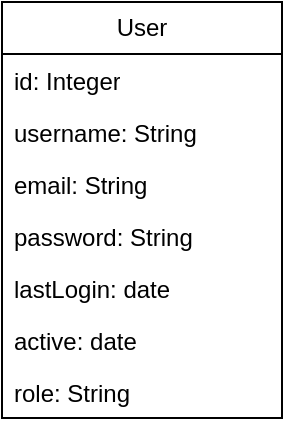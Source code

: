 <mxfile>
    <diagram name="Page-1" id="efa7a0a1-bf9b-a30e-e6df-94a7791c09e9">
        <mxGraphModel dx="195" dy="231" grid="1" gridSize="10" guides="1" tooltips="1" connect="1" arrows="1" fold="1" page="1" pageScale="1" pageWidth="826" pageHeight="1169" background="none" math="0" shadow="0">
            <root>
                <mxCell id="0"/>
                <mxCell id="1" parent="0"/>
                <mxCell id="fyAJHSVwPxAawJapFyqo-114" value="User" style="swimlane;fontStyle=0;childLayout=stackLayout;horizontal=1;startSize=26;fillColor=none;horizontalStack=0;resizeParent=1;resizeParentMax=0;resizeLast=0;collapsible=1;marginBottom=0;whiteSpace=wrap;html=1;" parent="1" vertex="1">
                    <mxGeometry x="80" y="80" width="140" height="208" as="geometry"/>
                </mxCell>
                <mxCell id="fyAJHSVwPxAawJapFyqo-125" value="id: Integer" style="text;strokeColor=none;fillColor=none;align=left;verticalAlign=top;spacingLeft=4;spacingRight=4;overflow=hidden;rotatable=0;points=[[0,0.5],[1,0.5]];portConstraint=eastwest;whiteSpace=wrap;html=1;" parent="fyAJHSVwPxAawJapFyqo-114" vertex="1">
                    <mxGeometry y="26" width="140" height="26" as="geometry"/>
                </mxCell>
                <mxCell id="fyAJHSVwPxAawJapFyqo-115" value="username: String" style="text;strokeColor=none;fillColor=none;align=left;verticalAlign=top;spacingLeft=4;spacingRight=4;overflow=hidden;rotatable=0;points=[[0,0.5],[1,0.5]];portConstraint=eastwest;whiteSpace=wrap;html=1;" parent="fyAJHSVwPxAawJapFyqo-114" vertex="1">
                    <mxGeometry y="52" width="140" height="26" as="geometry"/>
                </mxCell>
                <mxCell id="fyAJHSVwPxAawJapFyqo-116" value="email: String" style="text;strokeColor=none;fillColor=none;align=left;verticalAlign=top;spacingLeft=4;spacingRight=4;overflow=hidden;rotatable=0;points=[[0,0.5],[1,0.5]];portConstraint=eastwest;whiteSpace=wrap;html=1;" parent="fyAJHSVwPxAawJapFyqo-114" vertex="1">
                    <mxGeometry y="78" width="140" height="26" as="geometry"/>
                </mxCell>
                <mxCell id="fyAJHSVwPxAawJapFyqo-117" value="password: String&lt;div&gt;&lt;br&gt;&lt;/div&gt;" style="text;strokeColor=none;fillColor=none;align=left;verticalAlign=top;spacingLeft=4;spacingRight=4;overflow=hidden;rotatable=0;points=[[0,0.5],[1,0.5]];portConstraint=eastwest;whiteSpace=wrap;html=1;" parent="fyAJHSVwPxAawJapFyqo-114" vertex="1">
                    <mxGeometry y="104" width="140" height="26" as="geometry"/>
                </mxCell>
                <mxCell id="fyAJHSVwPxAawJapFyqo-126" value="lastLogin: date&lt;div&gt;&lt;br&gt;&lt;/div&gt;" style="text;strokeColor=none;fillColor=none;align=left;verticalAlign=top;spacingLeft=4;spacingRight=4;overflow=hidden;rotatable=0;points=[[0,0.5],[1,0.5]];portConstraint=eastwest;whiteSpace=wrap;html=1;" parent="fyAJHSVwPxAawJapFyqo-114" vertex="1">
                    <mxGeometry y="130" width="140" height="26" as="geometry"/>
                </mxCell>
                <mxCell id="fyAJHSVwPxAawJapFyqo-127" value="active: date&lt;div&gt;&lt;br&gt;&lt;/div&gt;" style="text;strokeColor=none;fillColor=none;align=left;verticalAlign=top;spacingLeft=4;spacingRight=4;overflow=hidden;rotatable=0;points=[[0,0.5],[1,0.5]];portConstraint=eastwest;whiteSpace=wrap;html=1;" parent="fyAJHSVwPxAawJapFyqo-114" vertex="1">
                    <mxGeometry y="156" width="140" height="26" as="geometry"/>
                </mxCell>
                <mxCell id="fyAJHSVwPxAawJapFyqo-128" value="role: String&lt;div&gt;&lt;br&gt;&lt;/div&gt;" style="text;strokeColor=none;fillColor=none;align=left;verticalAlign=top;spacingLeft=4;spacingRight=4;overflow=hidden;rotatable=0;points=[[0,0.5],[1,0.5]];portConstraint=eastwest;whiteSpace=wrap;html=1;" parent="fyAJHSVwPxAawJapFyqo-114" vertex="1">
                    <mxGeometry y="182" width="140" height="26" as="geometry"/>
                </mxCell>
            </root>
        </mxGraphModel>
    </diagram>
</mxfile>